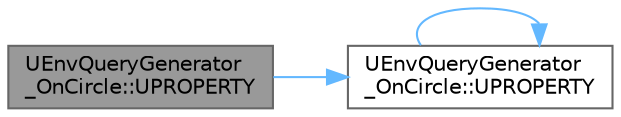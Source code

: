 digraph "UEnvQueryGenerator_OnCircle::UPROPERTY"
{
 // INTERACTIVE_SVG=YES
 // LATEX_PDF_SIZE
  bgcolor="transparent";
  edge [fontname=Helvetica,fontsize=10,labelfontname=Helvetica,labelfontsize=10];
  node [fontname=Helvetica,fontsize=10,shape=box,height=0.2,width=0.4];
  rankdir="LR";
  Node1 [id="Node000001",label="UEnvQueryGenerator\l_OnCircle::UPROPERTY",height=0.2,width=0.4,color="gray40", fillcolor="grey60", style="filled", fontcolor="black",tooltip="context offset"];
  Node1 -> Node2 [id="edge1_Node000001_Node000002",color="steelblue1",style="solid",tooltip=" "];
  Node2 [id="Node000002",label="UEnvQueryGenerator\l_OnCircle::UPROPERTY",height=0.2,width=0.4,color="grey40", fillcolor="white", style="filled",URL="$df/dad/classUEnvQueryGenerator__OnCircle.html#a918480657583c6554a896665fe837db5",tooltip="how we are choosing where the points are in the circle"];
  Node2 -> Node2 [id="edge2_Node000002_Node000002",color="steelblue1",style="solid",tooltip=" "];
}
